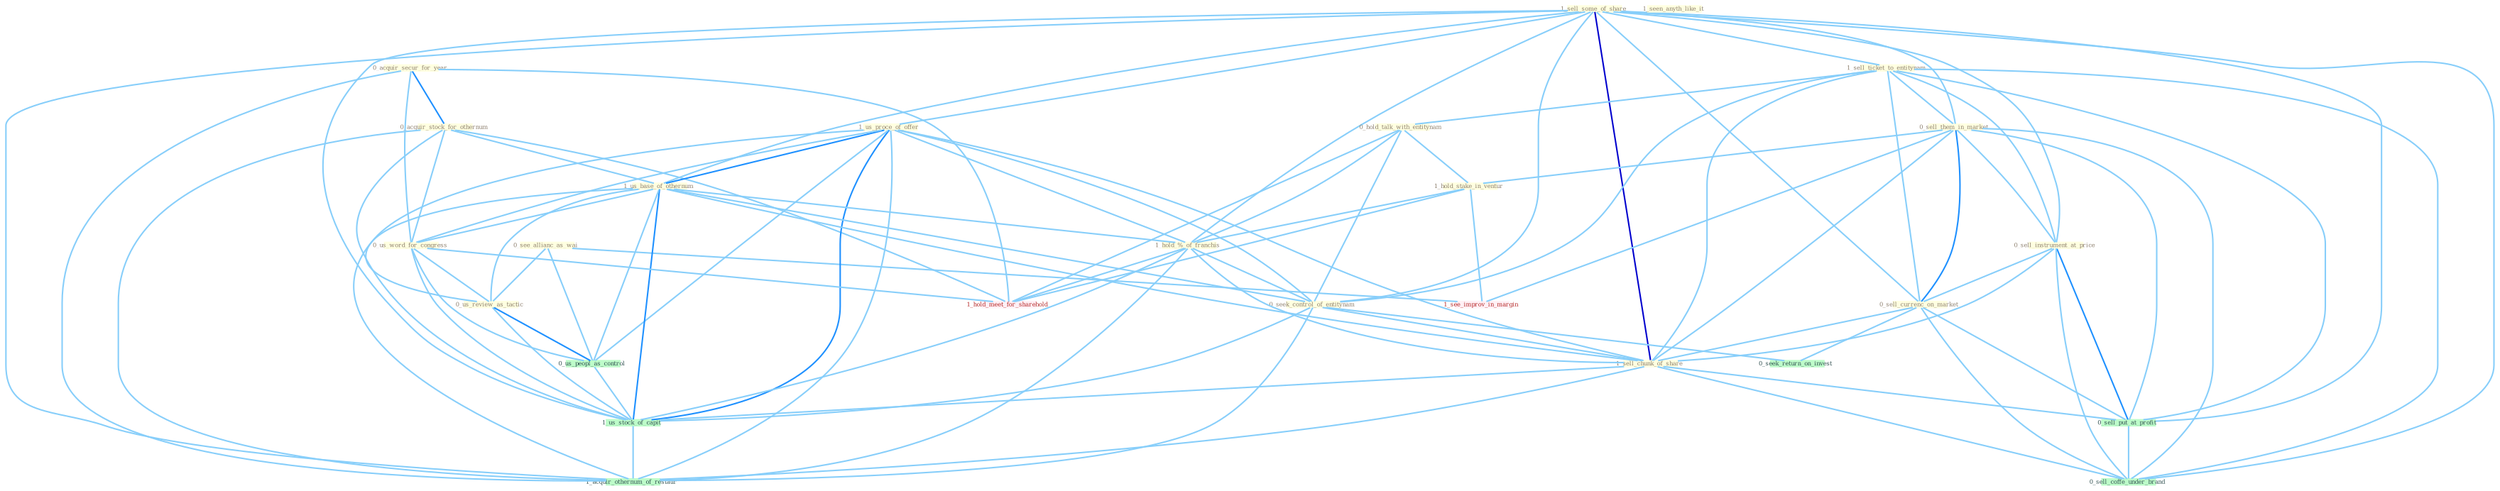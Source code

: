 Graph G{ 
    node
    [shape=polygon,style=filled,width=.5,height=.06,color="#BDFCC9",fixedsize=true,fontsize=4,
    fontcolor="#2f4f4f"];
    {node
    [color="#ffffe0", fontcolor="#8b7d6b"] "0_acquir_secur_for_year " "1_sell_some_of_share " "1_sell_ticket_to_entitynam " "0_see_allianc_as_wai " "0_acquir_stock_for_othernum " "0_sell_them_in_market " "0_sell_instrument_at_price " "1_us_proce_of_offer " "1_seen_anyth_like_it " "0_hold_talk_with_entitynam " "1_us_base_of_othernum " "0_sell_currenc_on_market " "0_us_word_for_congress " "1_hold_stake_in_ventur " "0_us_review_as_tactic " "1_hold_%_of_franchis " "0_seek_control_of_entitynam " "1_sell_chunk_of_share "}
{node [color="#fff0f5", fontcolor="#b22222"] "1_see_improv_in_margin " "1_hold_meet_for_sharehold "}
edge [color="#B0E2FF"];

	"0_acquir_secur_for_year " -- "0_acquir_stock_for_othernum " [w="2", color="#1e90ff" , len=0.8];
	"0_acquir_secur_for_year " -- "0_us_word_for_congress " [w="1", color="#87cefa" ];
	"0_acquir_secur_for_year " -- "1_hold_meet_for_sharehold " [w="1", color="#87cefa" ];
	"0_acquir_secur_for_year " -- "1_acquir_othernum_of_restaur " [w="1", color="#87cefa" ];
	"1_sell_some_of_share " -- "1_sell_ticket_to_entitynam " [w="1", color="#87cefa" ];
	"1_sell_some_of_share " -- "0_sell_them_in_market " [w="1", color="#87cefa" ];
	"1_sell_some_of_share " -- "0_sell_instrument_at_price " [w="1", color="#87cefa" ];
	"1_sell_some_of_share " -- "1_us_proce_of_offer " [w="1", color="#87cefa" ];
	"1_sell_some_of_share " -- "1_us_base_of_othernum " [w="1", color="#87cefa" ];
	"1_sell_some_of_share " -- "0_sell_currenc_on_market " [w="1", color="#87cefa" ];
	"1_sell_some_of_share " -- "1_hold_%_of_franchis " [w="1", color="#87cefa" ];
	"1_sell_some_of_share " -- "0_seek_control_of_entitynam " [w="1", color="#87cefa" ];
	"1_sell_some_of_share " -- "1_sell_chunk_of_share " [w="3", color="#0000cd" , len=0.6];
	"1_sell_some_of_share " -- "0_sell_put_at_profit " [w="1", color="#87cefa" ];
	"1_sell_some_of_share " -- "1_us_stock_of_capit " [w="1", color="#87cefa" ];
	"1_sell_some_of_share " -- "0_sell_coffe_under_brand " [w="1", color="#87cefa" ];
	"1_sell_some_of_share " -- "1_acquir_othernum_of_restaur " [w="1", color="#87cefa" ];
	"1_sell_ticket_to_entitynam " -- "0_sell_them_in_market " [w="1", color="#87cefa" ];
	"1_sell_ticket_to_entitynam " -- "0_sell_instrument_at_price " [w="1", color="#87cefa" ];
	"1_sell_ticket_to_entitynam " -- "0_hold_talk_with_entitynam " [w="1", color="#87cefa" ];
	"1_sell_ticket_to_entitynam " -- "0_sell_currenc_on_market " [w="1", color="#87cefa" ];
	"1_sell_ticket_to_entitynam " -- "0_seek_control_of_entitynam " [w="1", color="#87cefa" ];
	"1_sell_ticket_to_entitynam " -- "1_sell_chunk_of_share " [w="1", color="#87cefa" ];
	"1_sell_ticket_to_entitynam " -- "0_sell_put_at_profit " [w="1", color="#87cefa" ];
	"1_sell_ticket_to_entitynam " -- "0_sell_coffe_under_brand " [w="1", color="#87cefa" ];
	"0_see_allianc_as_wai " -- "0_us_review_as_tactic " [w="1", color="#87cefa" ];
	"0_see_allianc_as_wai " -- "0_us_peopl_as_control " [w="1", color="#87cefa" ];
	"0_see_allianc_as_wai " -- "1_see_improv_in_margin " [w="1", color="#87cefa" ];
	"0_acquir_stock_for_othernum " -- "1_us_base_of_othernum " [w="1", color="#87cefa" ];
	"0_acquir_stock_for_othernum " -- "0_us_word_for_congress " [w="1", color="#87cefa" ];
	"0_acquir_stock_for_othernum " -- "1_us_stock_of_capit " [w="1", color="#87cefa" ];
	"0_acquir_stock_for_othernum " -- "1_hold_meet_for_sharehold " [w="1", color="#87cefa" ];
	"0_acquir_stock_for_othernum " -- "1_acquir_othernum_of_restaur " [w="1", color="#87cefa" ];
	"0_sell_them_in_market " -- "0_sell_instrument_at_price " [w="1", color="#87cefa" ];
	"0_sell_them_in_market " -- "0_sell_currenc_on_market " [w="2", color="#1e90ff" , len=0.8];
	"0_sell_them_in_market " -- "1_hold_stake_in_ventur " [w="1", color="#87cefa" ];
	"0_sell_them_in_market " -- "1_sell_chunk_of_share " [w="1", color="#87cefa" ];
	"0_sell_them_in_market " -- "0_sell_put_at_profit " [w="1", color="#87cefa" ];
	"0_sell_them_in_market " -- "1_see_improv_in_margin " [w="1", color="#87cefa" ];
	"0_sell_them_in_market " -- "0_sell_coffe_under_brand " [w="1", color="#87cefa" ];
	"0_sell_instrument_at_price " -- "0_sell_currenc_on_market " [w="1", color="#87cefa" ];
	"0_sell_instrument_at_price " -- "1_sell_chunk_of_share " [w="1", color="#87cefa" ];
	"0_sell_instrument_at_price " -- "0_sell_put_at_profit " [w="2", color="#1e90ff" , len=0.8];
	"0_sell_instrument_at_price " -- "0_sell_coffe_under_brand " [w="1", color="#87cefa" ];
	"1_us_proce_of_offer " -- "1_us_base_of_othernum " [w="2", color="#1e90ff" , len=0.8];
	"1_us_proce_of_offer " -- "0_us_word_for_congress " [w="1", color="#87cefa" ];
	"1_us_proce_of_offer " -- "0_us_review_as_tactic " [w="1", color="#87cefa" ];
	"1_us_proce_of_offer " -- "1_hold_%_of_franchis " [w="1", color="#87cefa" ];
	"1_us_proce_of_offer " -- "0_seek_control_of_entitynam " [w="1", color="#87cefa" ];
	"1_us_proce_of_offer " -- "1_sell_chunk_of_share " [w="1", color="#87cefa" ];
	"1_us_proce_of_offer " -- "0_us_peopl_as_control " [w="1", color="#87cefa" ];
	"1_us_proce_of_offer " -- "1_us_stock_of_capit " [w="2", color="#1e90ff" , len=0.8];
	"1_us_proce_of_offer " -- "1_acquir_othernum_of_restaur " [w="1", color="#87cefa" ];
	"0_hold_talk_with_entitynam " -- "1_hold_stake_in_ventur " [w="1", color="#87cefa" ];
	"0_hold_talk_with_entitynam " -- "1_hold_%_of_franchis " [w="1", color="#87cefa" ];
	"0_hold_talk_with_entitynam " -- "0_seek_control_of_entitynam " [w="1", color="#87cefa" ];
	"0_hold_talk_with_entitynam " -- "1_hold_meet_for_sharehold " [w="1", color="#87cefa" ];
	"1_us_base_of_othernum " -- "0_us_word_for_congress " [w="1", color="#87cefa" ];
	"1_us_base_of_othernum " -- "0_us_review_as_tactic " [w="1", color="#87cefa" ];
	"1_us_base_of_othernum " -- "1_hold_%_of_franchis " [w="1", color="#87cefa" ];
	"1_us_base_of_othernum " -- "0_seek_control_of_entitynam " [w="1", color="#87cefa" ];
	"1_us_base_of_othernum " -- "1_sell_chunk_of_share " [w="1", color="#87cefa" ];
	"1_us_base_of_othernum " -- "0_us_peopl_as_control " [w="1", color="#87cefa" ];
	"1_us_base_of_othernum " -- "1_us_stock_of_capit " [w="2", color="#1e90ff" , len=0.8];
	"1_us_base_of_othernum " -- "1_acquir_othernum_of_restaur " [w="1", color="#87cefa" ];
	"0_sell_currenc_on_market " -- "1_sell_chunk_of_share " [w="1", color="#87cefa" ];
	"0_sell_currenc_on_market " -- "0_sell_put_at_profit " [w="1", color="#87cefa" ];
	"0_sell_currenc_on_market " -- "0_seek_return_on_invest " [w="1", color="#87cefa" ];
	"0_sell_currenc_on_market " -- "0_sell_coffe_under_brand " [w="1", color="#87cefa" ];
	"0_us_word_for_congress " -- "0_us_review_as_tactic " [w="1", color="#87cefa" ];
	"0_us_word_for_congress " -- "0_us_peopl_as_control " [w="1", color="#87cefa" ];
	"0_us_word_for_congress " -- "1_us_stock_of_capit " [w="1", color="#87cefa" ];
	"0_us_word_for_congress " -- "1_hold_meet_for_sharehold " [w="1", color="#87cefa" ];
	"1_hold_stake_in_ventur " -- "1_hold_%_of_franchis " [w="1", color="#87cefa" ];
	"1_hold_stake_in_ventur " -- "1_see_improv_in_margin " [w="1", color="#87cefa" ];
	"1_hold_stake_in_ventur " -- "1_hold_meet_for_sharehold " [w="1", color="#87cefa" ];
	"0_us_review_as_tactic " -- "0_us_peopl_as_control " [w="2", color="#1e90ff" , len=0.8];
	"0_us_review_as_tactic " -- "1_us_stock_of_capit " [w="1", color="#87cefa" ];
	"1_hold_%_of_franchis " -- "0_seek_control_of_entitynam " [w="1", color="#87cefa" ];
	"1_hold_%_of_franchis " -- "1_sell_chunk_of_share " [w="1", color="#87cefa" ];
	"1_hold_%_of_franchis " -- "1_us_stock_of_capit " [w="1", color="#87cefa" ];
	"1_hold_%_of_franchis " -- "1_hold_meet_for_sharehold " [w="1", color="#87cefa" ];
	"1_hold_%_of_franchis " -- "1_acquir_othernum_of_restaur " [w="1", color="#87cefa" ];
	"0_seek_control_of_entitynam " -- "1_sell_chunk_of_share " [w="1", color="#87cefa" ];
	"0_seek_control_of_entitynam " -- "0_seek_return_on_invest " [w="1", color="#87cefa" ];
	"0_seek_control_of_entitynam " -- "1_us_stock_of_capit " [w="1", color="#87cefa" ];
	"0_seek_control_of_entitynam " -- "1_acquir_othernum_of_restaur " [w="1", color="#87cefa" ];
	"1_sell_chunk_of_share " -- "0_sell_put_at_profit " [w="1", color="#87cefa" ];
	"1_sell_chunk_of_share " -- "1_us_stock_of_capit " [w="1", color="#87cefa" ];
	"1_sell_chunk_of_share " -- "0_sell_coffe_under_brand " [w="1", color="#87cefa" ];
	"1_sell_chunk_of_share " -- "1_acquir_othernum_of_restaur " [w="1", color="#87cefa" ];
	"0_us_peopl_as_control " -- "1_us_stock_of_capit " [w="1", color="#87cefa" ];
	"0_sell_put_at_profit " -- "0_sell_coffe_under_brand " [w="1", color="#87cefa" ];
	"1_us_stock_of_capit " -- "1_acquir_othernum_of_restaur " [w="1", color="#87cefa" ];
}